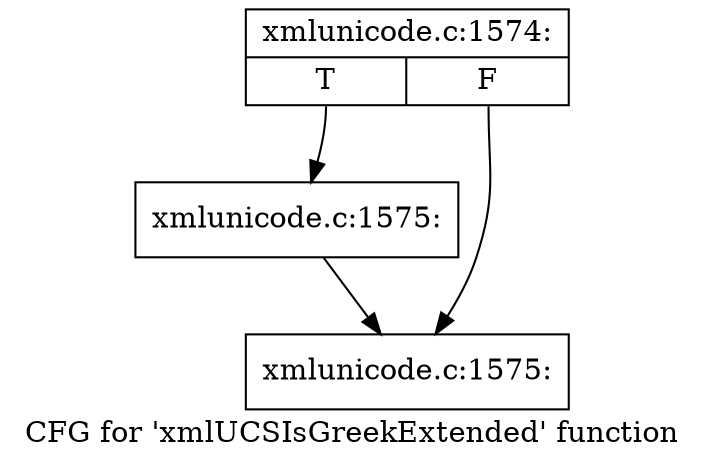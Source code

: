 digraph "CFG for 'xmlUCSIsGreekExtended' function" {
	label="CFG for 'xmlUCSIsGreekExtended' function";

	Node0x4e3b280 [shape=record,label="{xmlunicode.c:1574:|{<s0>T|<s1>F}}"];
	Node0x4e3b280:s0 -> Node0x4e3b020;
	Node0x4e3b280:s1 -> Node0x4e3afd0;
	Node0x4e3b020 [shape=record,label="{xmlunicode.c:1575:}"];
	Node0x4e3b020 -> Node0x4e3afd0;
	Node0x4e3afd0 [shape=record,label="{xmlunicode.c:1575:}"];
}
